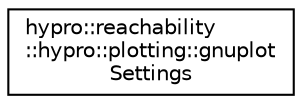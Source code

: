 digraph "Graphical Class Hierarchy"
{
  edge [fontname="Helvetica",fontsize="10",labelfontname="Helvetica",labelfontsize="10"];
  node [fontname="Helvetica",fontsize="10",shape=record];
  rankdir="LR";
  Node1 [label="hypro::reachability\l::hypro::plotting::gnuplot\lSettings",height=0.2,width=0.4,color="black", fillcolor="white", style="filled",URL="$structhypro_1_1reachability_1_1hypro_1_1plotting_1_1gnuplotSettings.html",tooltip="A struct holding a basic set of options for the gnuplot plotting. "];
}
